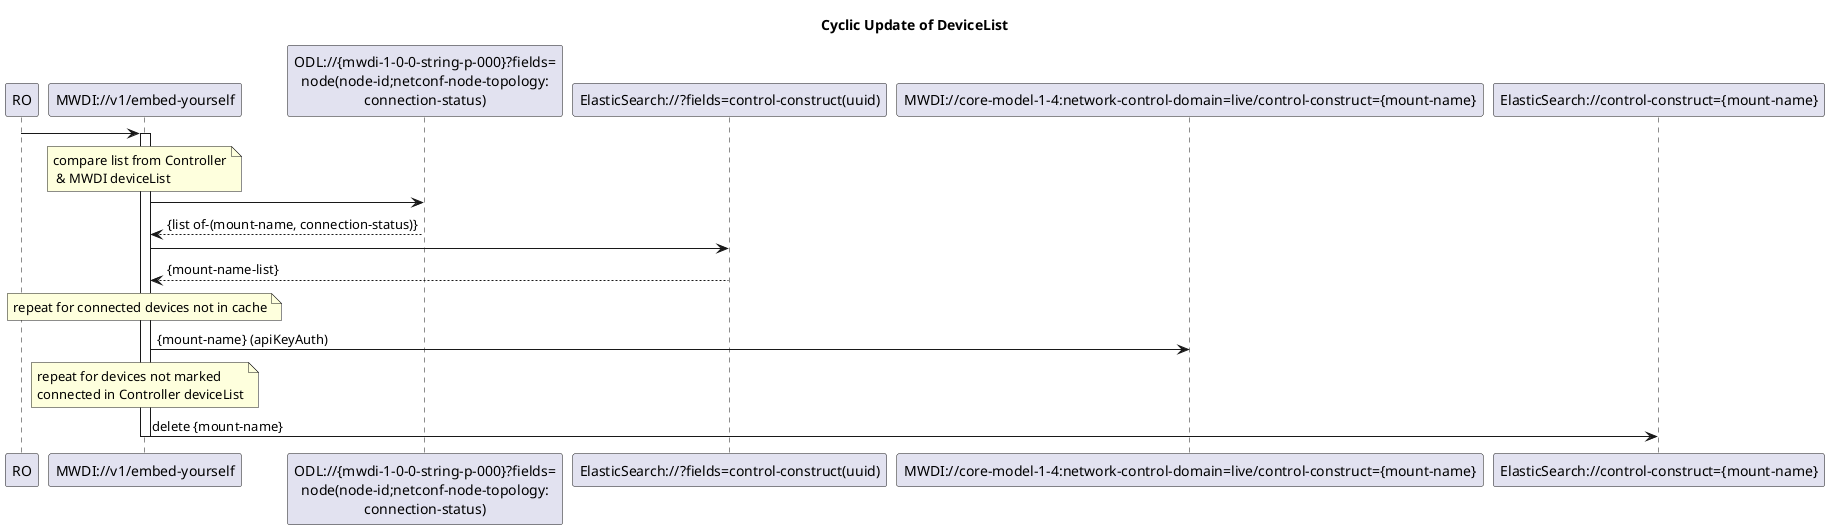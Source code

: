 @startuml 00x_CyclicOperationBasedDeviceListSync
skinparam responseMessageBelowArrow true

title  Cyclic Update of DeviceList

participant "RO" as ro
participant "MWDI://v1/embed-yourself" as mwdi
participant "ODL://{mwdi-1-0-0-string-p-000}?fields=\nnode(node-id;netconf-node-topology:\nconnection-status)" as odlConnectionStatus
participant "ElasticSearch://?fields=control-construct(uuid)" as ConnectedDeviceList
participant "MWDI://core-model-1-4:network-control-domain=live/control-construct={mount-name}" as ControlConstruct
participant "ElasticSearch://control-construct={mount-name}" as es

ro -> mwdi
activate mwdi

note over mwdi: compare list from Controller\n & MWDI deviceList
'get deviceList from Controller
mwdi -> odlConnectionStatus
odlConnectionStatus --> mwdi: {list of-(mount-name, connection-status)}

'get MWDI deviceList from ElasticSearch
mwdi -> ConnectedDeviceList
ConnectedDeviceList --> mwdi: {mount-name-list}

note over mwdi: repeat for connected devices not in cache
mwdi -> ControlConstruct: {mount-name} (apiKeyAuth)

note over mwdi: repeat for devices not marked \nconnected in Controller deviceList
mwdi -> es: delete {mount-name}
deactivate mwdi

@enduml